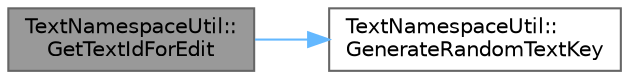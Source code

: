 digraph "TextNamespaceUtil::GetTextIdForEdit"
{
 // INTERACTIVE_SVG=YES
 // LATEX_PDF_SIZE
  bgcolor="transparent";
  edge [fontname=Helvetica,fontsize=10,labelfontname=Helvetica,labelfontsize=10];
  node [fontname=Helvetica,fontsize=10,shape=box,height=0.2,width=0.4];
  rankdir="LR";
  Node1 [id="Node000001",label="TextNamespaceUtil::\lGetTextIdForEdit",height=0.2,width=0.4,color="gray40", fillcolor="grey60", style="filled", fontcolor="black",tooltip="Called when editing a text property to determine the new ID for the text, ideally using the proposed ..."];
  Node1 -> Node2 [id="edge1_Node000001_Node000002",color="steelblue1",style="solid",tooltip=" "];
  Node2 [id="Node000002",label="TextNamespaceUtil::\lGenerateRandomTextKey",height=0.2,width=0.4,color="grey40", fillcolor="white", style="filled",URL="$d6/da5/namespaceTextNamespaceUtil.html#a88a94f1e4b1ef68c18e1fc085af88744",tooltip="Generate a random text key."];
}
